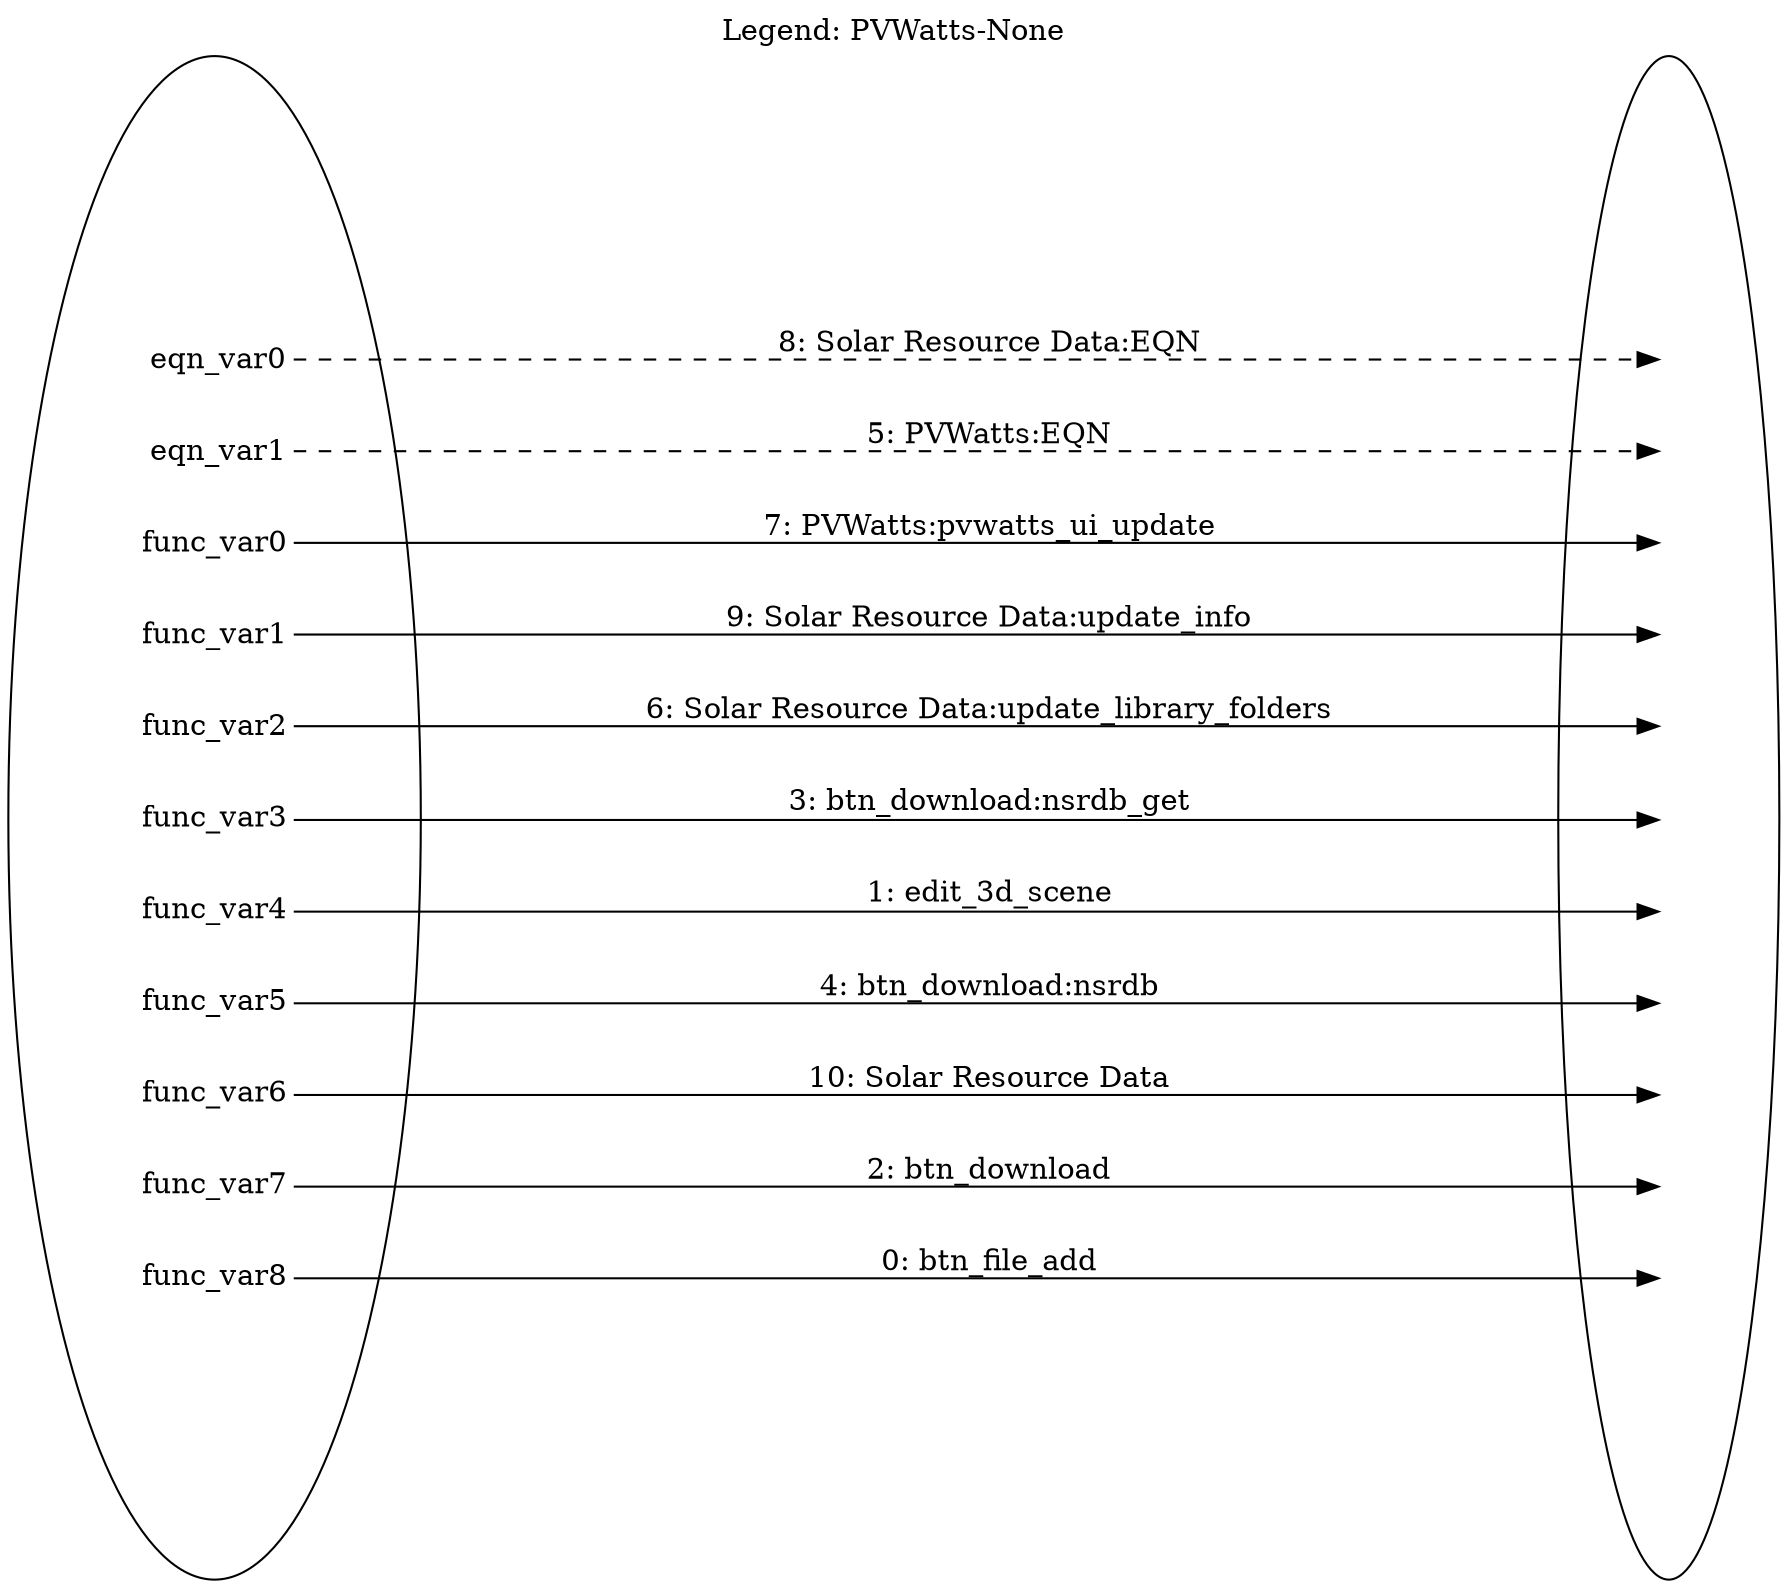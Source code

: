 digraph PVWatts_None_legend {
	label="Legend: PVWatts-None";
	labelloc=top;
	rankdir=LR;	ranksep="3";
	key [label=<<table border="0" cellpadding="2" cellspacing="25" cellborder="0">
	<tr><td align="right" port="e0">eqn_var0</td></tr>
	<tr><td align="right" port="e1">eqn_var1</td></tr>
	<tr><td align="right" port="o0">func_var0</td></tr>
	<tr><td align="right" port="o1">func_var1</td></tr>
	<tr><td align="right" port="o2">func_var2</td></tr>
	<tr><td align="right" port="o3">func_var3</td></tr>
	<tr><td align="right" port="o4">func_var4</td></tr>
	<tr><td align="right" port="o5">func_var5</td></tr>
	<tr><td align="right" port="o6">func_var6</td></tr>
	<tr><td align="right" port="o7">func_var7</td></tr>
	<tr><td align="right" port="o8">func_var8</td></tr>
	</table>>]
	key2 [label=<<table border="0" cellpadding="2" cellspacing="25" cellborder="0">
	<tr><td port="e0">&nbsp;</td></tr>
	<tr><td port="e1">&nbsp;</td></tr>
	<tr><td port="o0">&nbsp;</td></tr>
	<tr><td port="o1">&nbsp;</td></tr>
	<tr><td port="o2">&nbsp;</td></tr>
	<tr><td port="o3">&nbsp;</td></tr>
	<tr><td port="o4">&nbsp;</td></tr>
	<tr><td port="o5">&nbsp;</td></tr>
	<tr><td port="o6">&nbsp;</td></tr>
	<tr><td port="o7">&nbsp;</td></tr>
	<tr><td port="o8">&nbsp;</td></tr>
	</table>>]
	key:e0:e -> key2:e0:w [style=dashed, label="8: Solar Resource Data:EQN"]
	key:e1:e -> key2:e1:w [style=dashed, label="5: PVWatts:EQN"]
	key:o0:e -> key2:o0:w [label="7: PVWatts:pvwatts_ui_update"]
	key:o1:e -> key2:o1:w [label="9: Solar Resource Data:update_info"]
	key:o2:e -> key2:o2:w [label="6: Solar Resource Data:update_library_folders"]
	key:o3:e -> key2:o3:w [label="3: btn_download:nsrdb_get"]
	key:o4:e -> key2:o4:w [label="1: edit_3d_scene"]
	key:o5:e -> key2:o5:w [label="4: btn_download:nsrdb"]
	key:o6:e -> key2:o6:w [label="10: Solar Resource Data"]
	key:o7:e -> key2:o7:w [label="2: btn_download"]
	key:o8:e -> key2:o8:w [label="0: btn_file_add"]
}